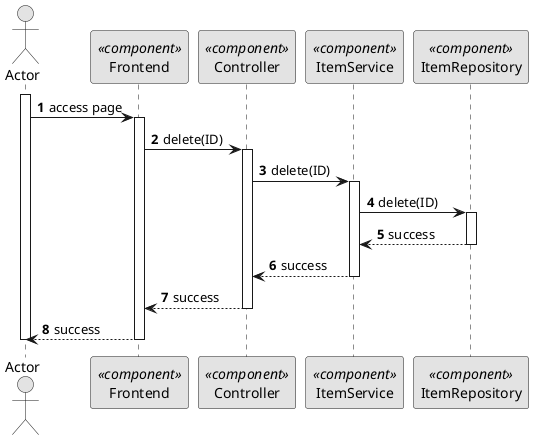 @startuml
skinparam monochrome true
skinparam packageStyle rectangle
skinparam shadowing false

autonumber

actor "Actor" as AD
participant "Frontend" as FE <<component>>
participant "Controller" as CTRL <<component>>
participant "ItemService" as SERV <<component>>
participant "ItemRepository" as REPO <<component>>

activate AD
AD -> FE: access page
activate FE
FE -> CTRL: delete(ID)
activate CTRL
CTRL -> SERV: delete(ID)
activate SERV
SERV -> REPO: delete(ID)
activate REPO
REPO --> SERV: success
deactivate REPO
SERV --> CTRL: success
deactivate SERV
CTRL --> FE: success
deactivate CTRL
FE --> AD : success

deactivate FE

deactivate AD



@enduml